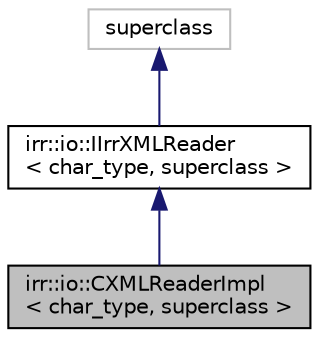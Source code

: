 digraph "irr::io::CXMLReaderImpl&lt; char_type, superclass &gt;"
{
  edge [fontname="Helvetica",fontsize="10",labelfontname="Helvetica",labelfontsize="10"];
  node [fontname="Helvetica",fontsize="10",shape=record];
  Node1 [label="irr::io::CXMLReaderImpl\l\< char_type, superclass \>",height=0.2,width=0.4,color="black", fillcolor="grey75", style="filled", fontcolor="black"];
  Node2 -> Node1 [dir="back",color="midnightblue",fontsize="10",style="solid",fontname="Helvetica"];
  Node2 [label="irr::io::IIrrXMLReader\l\< char_type, superclass \>",height=0.2,width=0.4,color="black", fillcolor="white", style="filled",URL="$classirr_1_1io_1_1_i_irr_x_m_l_reader.html"];
  Node3 -> Node2 [dir="back",color="midnightblue",fontsize="10",style="solid",fontname="Helvetica"];
  Node3 [label="superclass",height=0.2,width=0.4,color="grey75", fillcolor="white", style="filled"];
}

